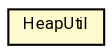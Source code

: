 #!/usr/local/bin/dot
#
# Class diagram 
# Generated by UMLGraph version R5_7_2-60-g0e99a6 (http://www.spinellis.gr/umlgraph/)
#

digraph G {
	graph [fontnames="svg"]
	edge [fontname="Roboto",fontsize=7,labelfontname="Roboto",labelfontsize=7,color="black"];
	node [fontname="Roboto",fontcolor="black",fontsize=8,shape=plaintext,margin=0,width=0,height=0];
	nodesep=0.15;
	ranksep=0.25;
	rankdir=LR;
	// de.lmu.ifi.dbs.elki.utilities.datastructures.heap.HeapUtil
	c4960353 [label=<<table title="de.lmu.ifi.dbs.elki.utilities.datastructures.heap.HeapUtil" border="0" cellborder="1" cellspacing="0" cellpadding="2" bgcolor="lemonChiffon" href="HeapUtil.html" target="_parent">
		<tr><td><table border="0" cellspacing="0" cellpadding="1">
		<tr><td align="center" balign="center"> <font face="Roboto">HeapUtil</font> </td></tr>
		</table></td></tr>
		</table>>, URL="HeapUtil.html"];
}

